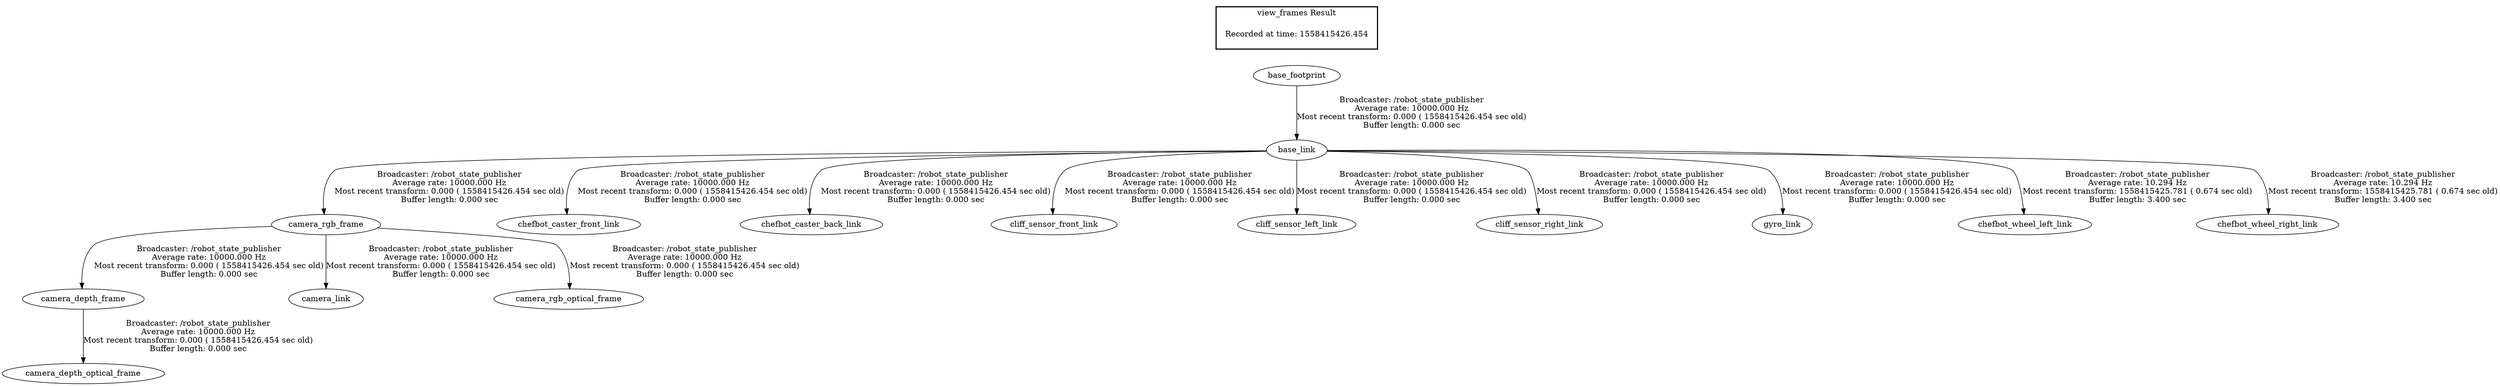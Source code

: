 digraph G {
"base_footprint" -> "base_link"[label="Broadcaster: /robot_state_publisher\nAverage rate: 10000.000 Hz\nMost recent transform: 0.000 ( 1558415426.454 sec old)\nBuffer length: 0.000 sec\n"];
"camera_rgb_frame" -> "camera_depth_frame"[label="Broadcaster: /robot_state_publisher\nAverage rate: 10000.000 Hz\nMost recent transform: 0.000 ( 1558415426.454 sec old)\nBuffer length: 0.000 sec\n"];
"base_link" -> "camera_rgb_frame"[label="Broadcaster: /robot_state_publisher\nAverage rate: 10000.000 Hz\nMost recent transform: 0.000 ( 1558415426.454 sec old)\nBuffer length: 0.000 sec\n"];
"camera_depth_frame" -> "camera_depth_optical_frame"[label="Broadcaster: /robot_state_publisher\nAverage rate: 10000.000 Hz\nMost recent transform: 0.000 ( 1558415426.454 sec old)\nBuffer length: 0.000 sec\n"];
"camera_rgb_frame" -> "camera_link"[label="Broadcaster: /robot_state_publisher\nAverage rate: 10000.000 Hz\nMost recent transform: 0.000 ( 1558415426.454 sec old)\nBuffer length: 0.000 sec\n"];
"camera_rgb_frame" -> "camera_rgb_optical_frame"[label="Broadcaster: /robot_state_publisher\nAverage rate: 10000.000 Hz\nMost recent transform: 0.000 ( 1558415426.454 sec old)\nBuffer length: 0.000 sec\n"];
"base_link" -> "chefbot_caster_front_link"[label="Broadcaster: /robot_state_publisher\nAverage rate: 10000.000 Hz\nMost recent transform: 0.000 ( 1558415426.454 sec old)\nBuffer length: 0.000 sec\n"];
"base_link" -> "chefbot_caster_back_link"[label="Broadcaster: /robot_state_publisher\nAverage rate: 10000.000 Hz\nMost recent transform: 0.000 ( 1558415426.454 sec old)\nBuffer length: 0.000 sec\n"];
"base_link" -> "cliff_sensor_front_link"[label="Broadcaster: /robot_state_publisher\nAverage rate: 10000.000 Hz\nMost recent transform: 0.000 ( 1558415426.454 sec old)\nBuffer length: 0.000 sec\n"];
"base_link" -> "cliff_sensor_left_link"[label="Broadcaster: /robot_state_publisher\nAverage rate: 10000.000 Hz\nMost recent transform: 0.000 ( 1558415426.454 sec old)\nBuffer length: 0.000 sec\n"];
"base_link" -> "cliff_sensor_right_link"[label="Broadcaster: /robot_state_publisher\nAverage rate: 10000.000 Hz\nMost recent transform: 0.000 ( 1558415426.454 sec old)\nBuffer length: 0.000 sec\n"];
"base_link" -> "gyro_link"[label="Broadcaster: /robot_state_publisher\nAverage rate: 10000.000 Hz\nMost recent transform: 0.000 ( 1558415426.454 sec old)\nBuffer length: 0.000 sec\n"];
"base_link" -> "chefbot_wheel_left_link"[label="Broadcaster: /robot_state_publisher\nAverage rate: 10.294 Hz\nMost recent transform: 1558415425.781 ( 0.674 sec old)\nBuffer length: 3.400 sec\n"];
"base_link" -> "chefbot_wheel_right_link"[label="Broadcaster: /robot_state_publisher\nAverage rate: 10.294 Hz\nMost recent transform: 1558415425.781 ( 0.674 sec old)\nBuffer length: 3.400 sec\n"];
edge [style=invis];
 subgraph cluster_legend { style=bold; color=black; label ="view_frames Result";
"Recorded at time: 1558415426.454"[ shape=plaintext ] ;
 }->"base_footprint";
}